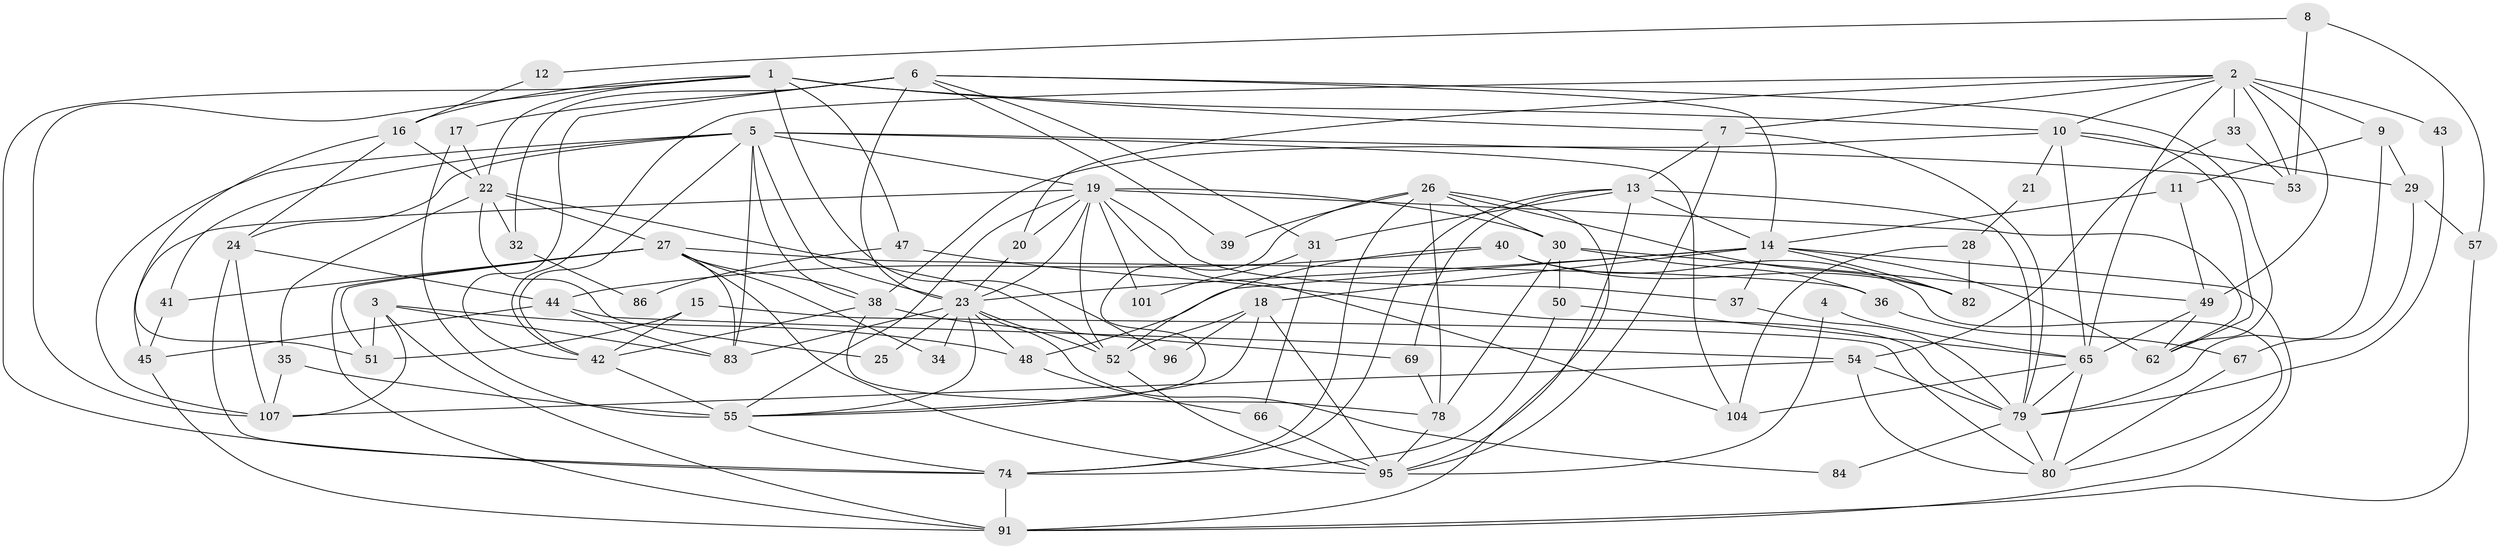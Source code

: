 // Generated by graph-tools (version 1.1) at 2025/23/03/03/25 07:23:58]
// undirected, 74 vertices, 181 edges
graph export_dot {
graph [start="1"]
  node [color=gray90,style=filled];
  1 [super="+97"];
  2 [super="+68"];
  3 [super="+64"];
  4;
  5 [super="+105"];
  6 [super="+59"];
  7 [super="+70"];
  8;
  9;
  10 [super="+71"];
  11 [super="+75"];
  12;
  13 [super="+100"];
  14 [super="+61"];
  15;
  16 [super="+93"];
  17;
  18 [super="+56"];
  19 [super="+85"];
  20;
  21;
  22 [super="+58"];
  23 [super="+106"];
  24 [super="+92"];
  25;
  26 [super="+94"];
  27 [super="+63"];
  28;
  29 [super="+108"];
  30 [super="+88"];
  31;
  32;
  33 [super="+60"];
  34;
  35;
  36;
  37;
  38 [super="+72"];
  39;
  40;
  41;
  42;
  43;
  44 [super="+77"];
  45 [super="+46"];
  47;
  48;
  49 [super="+109"];
  50;
  51 [super="+76"];
  52;
  53;
  54 [super="+81"];
  55 [super="+103"];
  57;
  62;
  65 [super="+73"];
  66;
  67;
  69;
  74 [super="+102"];
  78;
  79 [super="+90"];
  80 [super="+89"];
  82 [super="+98"];
  83 [super="+87"];
  84;
  86;
  91;
  95 [super="+99"];
  96;
  101;
  104;
  107;
  1 -- 74;
  1 -- 47;
  1 -- 107;
  1 -- 22;
  1 -- 96;
  1 -- 10;
  1 -- 16;
  1 -- 7;
  2 -- 42;
  2 -- 53;
  2 -- 7;
  2 -- 49;
  2 -- 65;
  2 -- 20;
  2 -- 9;
  2 -- 10;
  2 -- 43;
  2 -- 33 [weight=2];
  3 -- 107;
  3 -- 48;
  3 -- 91;
  3 -- 51;
  3 -- 83;
  4 -- 65;
  4 -- 95;
  5 -- 42;
  5 -- 107;
  5 -- 19;
  5 -- 38;
  5 -- 41;
  5 -- 53;
  5 -- 83;
  5 -- 24;
  5 -- 104;
  5 -- 23;
  6 -- 23;
  6 -- 31;
  6 -- 32;
  6 -- 42;
  6 -- 14;
  6 -- 62;
  6 -- 17;
  6 -- 39;
  7 -- 79;
  7 -- 13;
  7 -- 95;
  8 -- 53;
  8 -- 57;
  8 -- 12;
  9 -- 11;
  9 -- 29;
  9 -- 79;
  10 -- 65;
  10 -- 29 [weight=2];
  10 -- 62;
  10 -- 21;
  10 -- 38;
  11 -- 49;
  11 -- 14;
  12 -- 16;
  13 -- 31;
  13 -- 79;
  13 -- 69;
  13 -- 14;
  13 -- 95;
  13 -- 74;
  14 -- 23;
  14 -- 91;
  14 -- 18;
  14 -- 37;
  14 -- 48;
  14 -- 62;
  14 -- 82;
  15 -- 42;
  15 -- 80;
  15 -- 51;
  16 -- 22;
  16 -- 24;
  16 -- 51;
  17 -- 55;
  17 -- 22;
  18 -- 52;
  18 -- 96;
  18 -- 95;
  18 -- 55;
  19 -- 62;
  19 -- 23;
  19 -- 52;
  19 -- 20;
  19 -- 37;
  19 -- 101;
  19 -- 55;
  19 -- 104;
  19 -- 45;
  19 -- 30;
  20 -- 23;
  21 -- 28;
  22 -- 25;
  22 -- 32;
  22 -- 35;
  22 -- 52;
  22 -- 27;
  23 -- 34;
  23 -- 84;
  23 -- 48;
  23 -- 52;
  23 -- 55;
  23 -- 25;
  23 -- 83;
  24 -- 107;
  24 -- 44;
  24 -- 74;
  26 -- 74;
  26 -- 30;
  26 -- 39;
  26 -- 91;
  26 -- 78;
  26 -- 55;
  26 -- 82;
  27 -- 38;
  27 -- 36;
  27 -- 34;
  27 -- 41;
  27 -- 51;
  27 -- 91;
  27 -- 95;
  27 -- 83;
  28 -- 104;
  28 -- 82;
  29 -- 57;
  29 -- 67;
  30 -- 36;
  30 -- 49;
  30 -- 50;
  30 -- 78;
  31 -- 66;
  31 -- 101;
  32 -- 86;
  33 -- 53;
  33 -- 54;
  35 -- 107;
  35 -- 55;
  36 -- 67;
  37 -- 79;
  38 -- 69;
  38 -- 78;
  38 -- 42;
  40 -- 52;
  40 -- 80;
  40 -- 82;
  40 -- 44;
  41 -- 45;
  42 -- 55;
  43 -- 79;
  44 -- 45;
  44 -- 54;
  44 -- 83;
  45 -- 91;
  47 -- 79;
  47 -- 86;
  48 -- 66;
  49 -- 65;
  49 -- 62;
  50 -- 65;
  50 -- 74;
  52 -- 95;
  54 -- 107;
  54 -- 79;
  54 -- 80;
  55 -- 74;
  57 -- 91;
  65 -- 104;
  65 -- 79;
  65 -- 80;
  66 -- 95;
  67 -- 80;
  69 -- 78;
  74 -- 91;
  78 -- 95;
  79 -- 84;
  79 -- 80;
}
